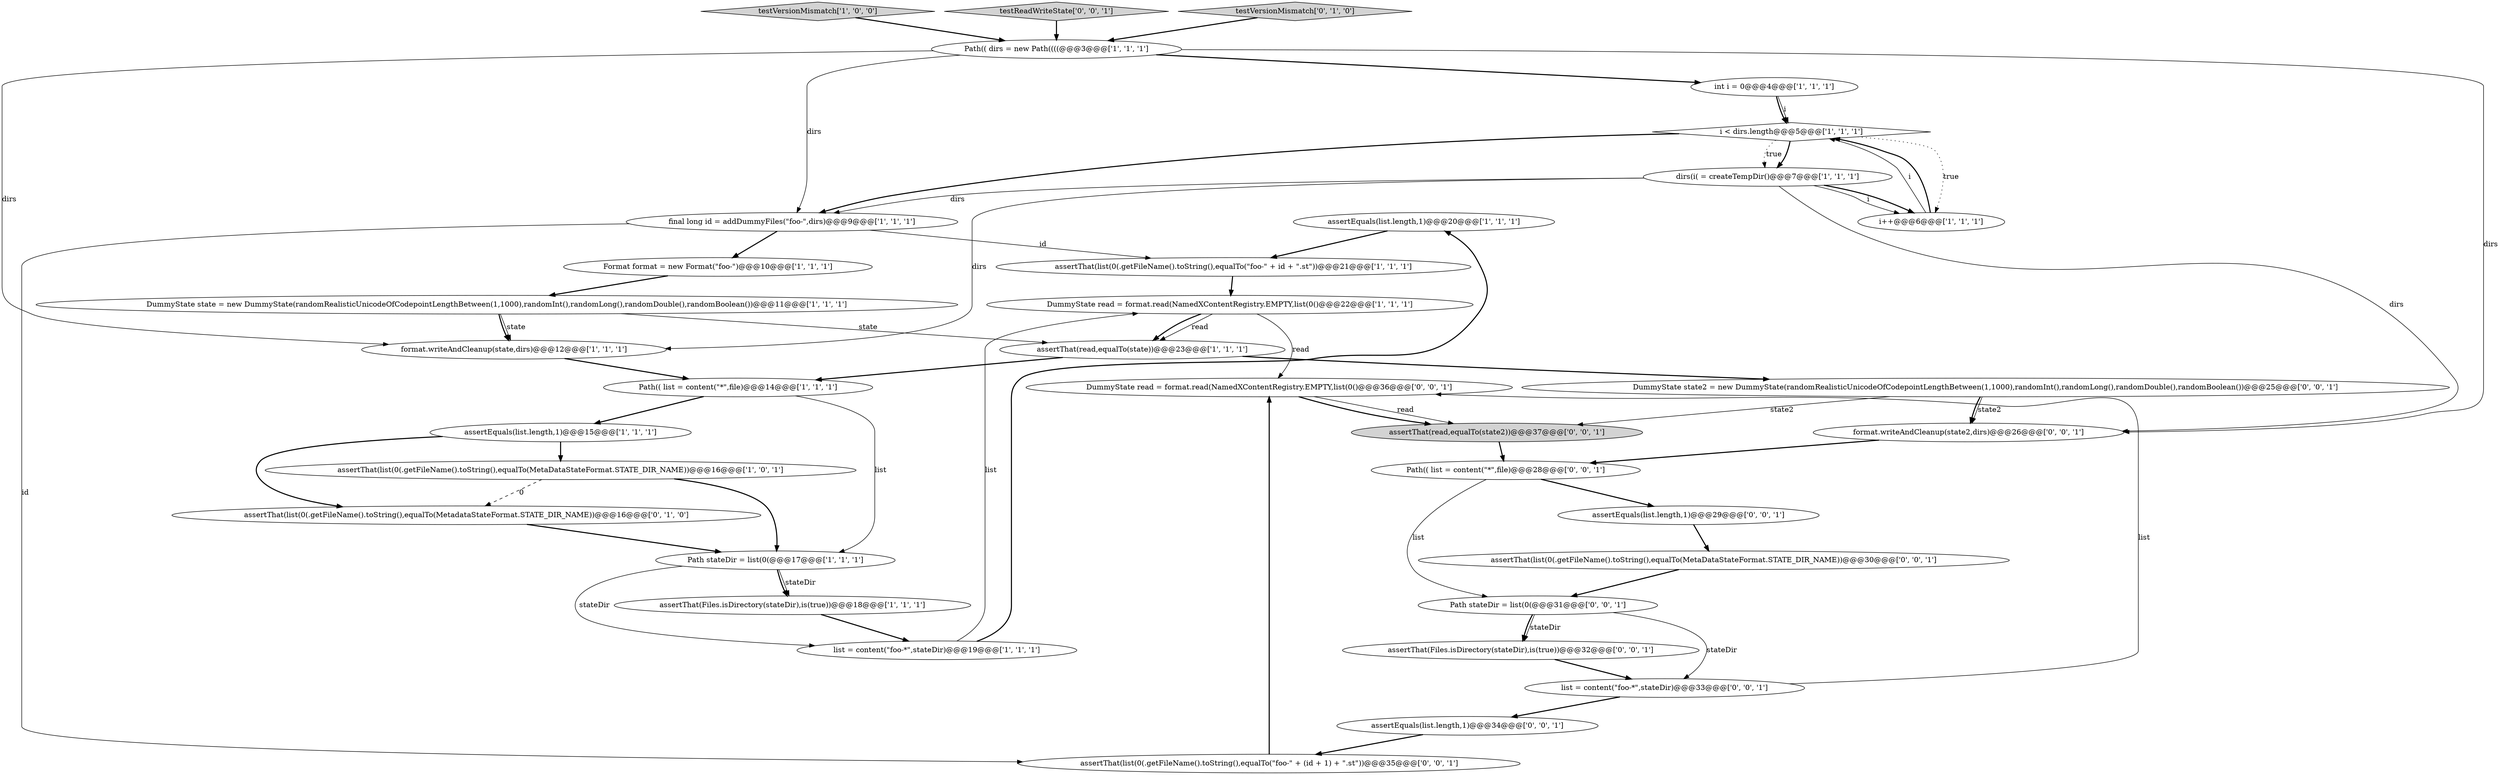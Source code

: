 digraph {
9 [style = filled, label = "assertEquals(list.length,1)@@@20@@@['1', '1', '1']", fillcolor = white, shape = ellipse image = "AAA0AAABBB1BBB"];
7 [style = filled, label = "Path(( list = content(\"*\",file)@@@14@@@['1', '1', '1']", fillcolor = white, shape = ellipse image = "AAA0AAABBB1BBB"];
24 [style = filled, label = "assertThat(list(0(.getFileName().toString(),equalTo(MetaDataStateFormat.STATE_DIR_NAME))@@@30@@@['0', '0', '1']", fillcolor = white, shape = ellipse image = "AAA0AAABBB3BBB"];
10 [style = filled, label = "i++@@@6@@@['1', '1', '1']", fillcolor = white, shape = ellipse image = "AAA0AAABBB1BBB"];
17 [style = filled, label = "Path(( dirs = new Path((((@@@3@@@['1', '1', '1']", fillcolor = white, shape = ellipse image = "AAA0AAABBB1BBB"];
30 [style = filled, label = "DummyState state2 = new DummyState(randomRealisticUnicodeOfCodepointLengthBetween(1,1000),randomInt(),randomLong(),randomDouble(),randomBoolean())@@@25@@@['0', '0', '1']", fillcolor = white, shape = ellipse image = "AAA0AAABBB3BBB"];
26 [style = filled, label = "DummyState read = format.read(NamedXContentRegistry.EMPTY,list(0()@@@36@@@['0', '0', '1']", fillcolor = white, shape = ellipse image = "AAA0AAABBB3BBB"];
27 [style = filled, label = "assertThat(list(0(.getFileName().toString(),equalTo(\"foo-\" + (id + 1) + \".st\"))@@@35@@@['0', '0', '1']", fillcolor = white, shape = ellipse image = "AAA0AAABBB3BBB"];
14 [style = filled, label = "format.writeAndCleanup(state,dirs)@@@12@@@['1', '1', '1']", fillcolor = white, shape = ellipse image = "AAA0AAABBB1BBB"];
16 [style = filled, label = "assertThat(list(0(.getFileName().toString(),equalTo(\"foo-\" + id + \".st\"))@@@21@@@['1', '1', '1']", fillcolor = white, shape = ellipse image = "AAA0AAABBB1BBB"];
32 [style = filled, label = "assertEquals(list.length,1)@@@29@@@['0', '0', '1']", fillcolor = white, shape = ellipse image = "AAA0AAABBB3BBB"];
4 [style = filled, label = "Path stateDir = list(0(@@@17@@@['1', '1', '1']", fillcolor = white, shape = ellipse image = "AAA0AAABBB1BBB"];
6 [style = filled, label = "list = content(\"foo-*\",stateDir)@@@19@@@['1', '1', '1']", fillcolor = white, shape = ellipse image = "AAA0AAABBB1BBB"];
28 [style = filled, label = "format.writeAndCleanup(state2,dirs)@@@26@@@['0', '0', '1']", fillcolor = white, shape = ellipse image = "AAA0AAABBB3BBB"];
25 [style = filled, label = "Path(( list = content(\"*\",file)@@@28@@@['0', '0', '1']", fillcolor = white, shape = ellipse image = "AAA0AAABBB3BBB"];
2 [style = filled, label = "dirs(i( = createTempDir()@@@7@@@['1', '1', '1']", fillcolor = white, shape = ellipse image = "AAA0AAABBB1BBB"];
21 [style = filled, label = "assertThat(list(0(.getFileName().toString(),equalTo(MetadataStateFormat.STATE_DIR_NAME))@@@16@@@['0', '1', '0']", fillcolor = white, shape = ellipse image = "AAA1AAABBB2BBB"];
3 [style = filled, label = "DummyState state = new DummyState(randomRealisticUnicodeOfCodepointLengthBetween(1,1000),randomInt(),randomLong(),randomDouble(),randomBoolean())@@@11@@@['1', '1', '1']", fillcolor = white, shape = ellipse image = "AAA0AAABBB1BBB"];
11 [style = filled, label = "Format format = new Format(\"foo-\")@@@10@@@['1', '1', '1']", fillcolor = white, shape = ellipse image = "AAA0AAABBB1BBB"];
0 [style = filled, label = "assertThat(Files.isDirectory(stateDir),is(true))@@@18@@@['1', '1', '1']", fillcolor = white, shape = ellipse image = "AAA0AAABBB1BBB"];
22 [style = filled, label = "Path stateDir = list(0(@@@31@@@['0', '0', '1']", fillcolor = white, shape = ellipse image = "AAA0AAABBB3BBB"];
8 [style = filled, label = "int i = 0@@@4@@@['1', '1', '1']", fillcolor = white, shape = ellipse image = "AAA0AAABBB1BBB"];
15 [style = filled, label = "final long id = addDummyFiles(\"foo-\",dirs)@@@9@@@['1', '1', '1']", fillcolor = white, shape = ellipse image = "AAA0AAABBB1BBB"];
12 [style = filled, label = "assertEquals(list.length,1)@@@15@@@['1', '1', '1']", fillcolor = white, shape = ellipse image = "AAA0AAABBB1BBB"];
18 [style = filled, label = "testVersionMismatch['1', '0', '0']", fillcolor = lightgray, shape = diamond image = "AAA0AAABBB1BBB"];
34 [style = filled, label = "testReadWriteState['0', '0', '1']", fillcolor = lightgray, shape = diamond image = "AAA0AAABBB3BBB"];
13 [style = filled, label = "assertThat(read,equalTo(state))@@@23@@@['1', '1', '1']", fillcolor = white, shape = ellipse image = "AAA0AAABBB1BBB"];
19 [style = filled, label = "assertThat(list(0(.getFileName().toString(),equalTo(MetaDataStateFormat.STATE_DIR_NAME))@@@16@@@['1', '0', '1']", fillcolor = white, shape = ellipse image = "AAA0AAABBB1BBB"];
20 [style = filled, label = "testVersionMismatch['0', '1', '0']", fillcolor = lightgray, shape = diamond image = "AAA0AAABBB2BBB"];
1 [style = filled, label = "DummyState read = format.read(NamedXContentRegistry.EMPTY,list(0()@@@22@@@['1', '1', '1']", fillcolor = white, shape = ellipse image = "AAA0AAABBB1BBB"];
29 [style = filled, label = "assertEquals(list.length,1)@@@34@@@['0', '0', '1']", fillcolor = white, shape = ellipse image = "AAA0AAABBB3BBB"];
33 [style = filled, label = "assertThat(Files.isDirectory(stateDir),is(true))@@@32@@@['0', '0', '1']", fillcolor = white, shape = ellipse image = "AAA0AAABBB3BBB"];
31 [style = filled, label = "list = content(\"foo-*\",stateDir)@@@33@@@['0', '0', '1']", fillcolor = white, shape = ellipse image = "AAA0AAABBB3BBB"];
5 [style = filled, label = "i < dirs.length@@@5@@@['1', '1', '1']", fillcolor = white, shape = diamond image = "AAA0AAABBB1BBB"];
23 [style = filled, label = "assertThat(read,equalTo(state2))@@@37@@@['0', '0', '1']", fillcolor = lightgray, shape = ellipse image = "AAA0AAABBB3BBB"];
5->2 [style = bold, label=""];
0->6 [style = bold, label=""];
17->28 [style = solid, label="dirs"];
25->22 [style = solid, label="list"];
11->3 [style = bold, label=""];
25->32 [style = bold, label=""];
14->7 [style = bold, label=""];
29->27 [style = bold, label=""];
17->14 [style = solid, label="dirs"];
3->14 [style = bold, label=""];
13->7 [style = bold, label=""];
23->25 [style = bold, label=""];
3->13 [style = solid, label="state"];
13->30 [style = bold, label=""];
8->5 [style = bold, label=""];
32->24 [style = bold, label=""];
33->31 [style = bold, label=""];
2->15 [style = solid, label="dirs"];
7->4 [style = solid, label="list"];
30->28 [style = solid, label="state2"];
5->10 [style = dotted, label="true"];
9->16 [style = bold, label=""];
22->33 [style = bold, label=""];
8->5 [style = solid, label="i"];
4->6 [style = solid, label="stateDir"];
12->21 [style = bold, label=""];
30->23 [style = solid, label="state2"];
2->10 [style = bold, label=""];
2->10 [style = solid, label="i"];
34->17 [style = bold, label=""];
17->15 [style = solid, label="dirs"];
24->22 [style = bold, label=""];
6->9 [style = bold, label=""];
22->33 [style = solid, label="stateDir"];
1->13 [style = solid, label="read"];
6->1 [style = solid, label="list"];
7->12 [style = bold, label=""];
16->1 [style = bold, label=""];
4->0 [style = solid, label="stateDir"];
15->11 [style = bold, label=""];
22->31 [style = solid, label="stateDir"];
15->27 [style = solid, label="id"];
12->19 [style = bold, label=""];
27->26 [style = bold, label=""];
10->5 [style = solid, label="i"];
26->23 [style = solid, label="read"];
19->4 [style = bold, label=""];
17->8 [style = bold, label=""];
2->14 [style = solid, label="dirs"];
20->17 [style = bold, label=""];
30->28 [style = bold, label=""];
18->17 [style = bold, label=""];
26->23 [style = bold, label=""];
2->28 [style = solid, label="dirs"];
1->26 [style = solid, label="read"];
15->16 [style = solid, label="id"];
31->29 [style = bold, label=""];
31->26 [style = solid, label="list"];
21->4 [style = bold, label=""];
10->5 [style = bold, label=""];
28->25 [style = bold, label=""];
3->14 [style = solid, label="state"];
4->0 [style = bold, label=""];
5->2 [style = dotted, label="true"];
5->15 [style = bold, label=""];
19->21 [style = dashed, label="0"];
1->13 [style = bold, label=""];
}
